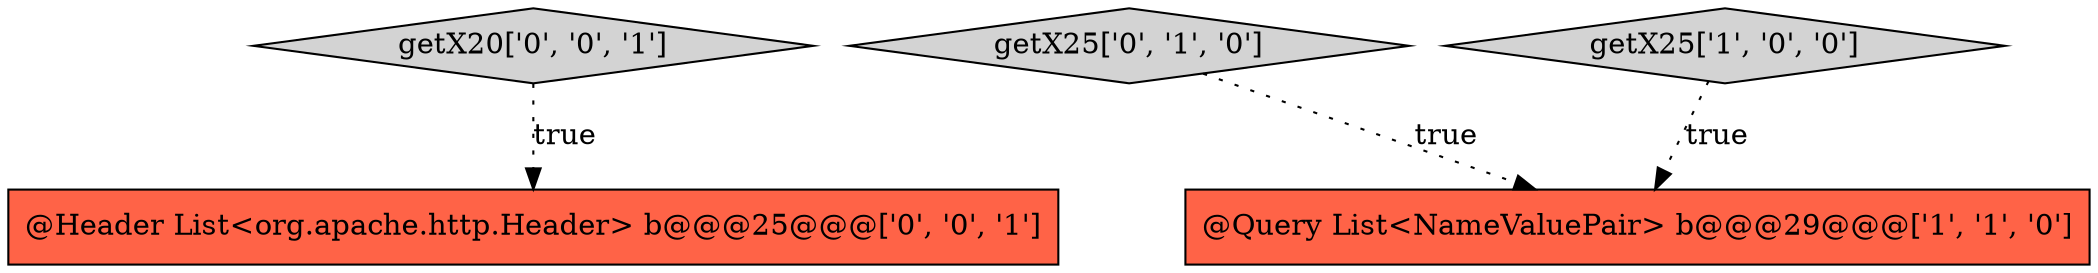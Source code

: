 digraph {
3 [style = filled, label = "getX20['0', '0', '1']", fillcolor = lightgray, shape = diamond image = "AAA0AAABBB3BBB"];
2 [style = filled, label = "getX25['0', '1', '0']", fillcolor = lightgray, shape = diamond image = "AAA0AAABBB2BBB"];
0 [style = filled, label = "@Query List<NameValuePair> b@@@29@@@['1', '1', '0']", fillcolor = tomato, shape = box image = "AAA0AAABBB1BBB"];
1 [style = filled, label = "getX25['1', '0', '0']", fillcolor = lightgray, shape = diamond image = "AAA0AAABBB1BBB"];
4 [style = filled, label = "@Header List<org.apache.http.Header> b@@@25@@@['0', '0', '1']", fillcolor = tomato, shape = box image = "AAA0AAABBB3BBB"];
2->0 [style = dotted, label="true"];
3->4 [style = dotted, label="true"];
1->0 [style = dotted, label="true"];
}
